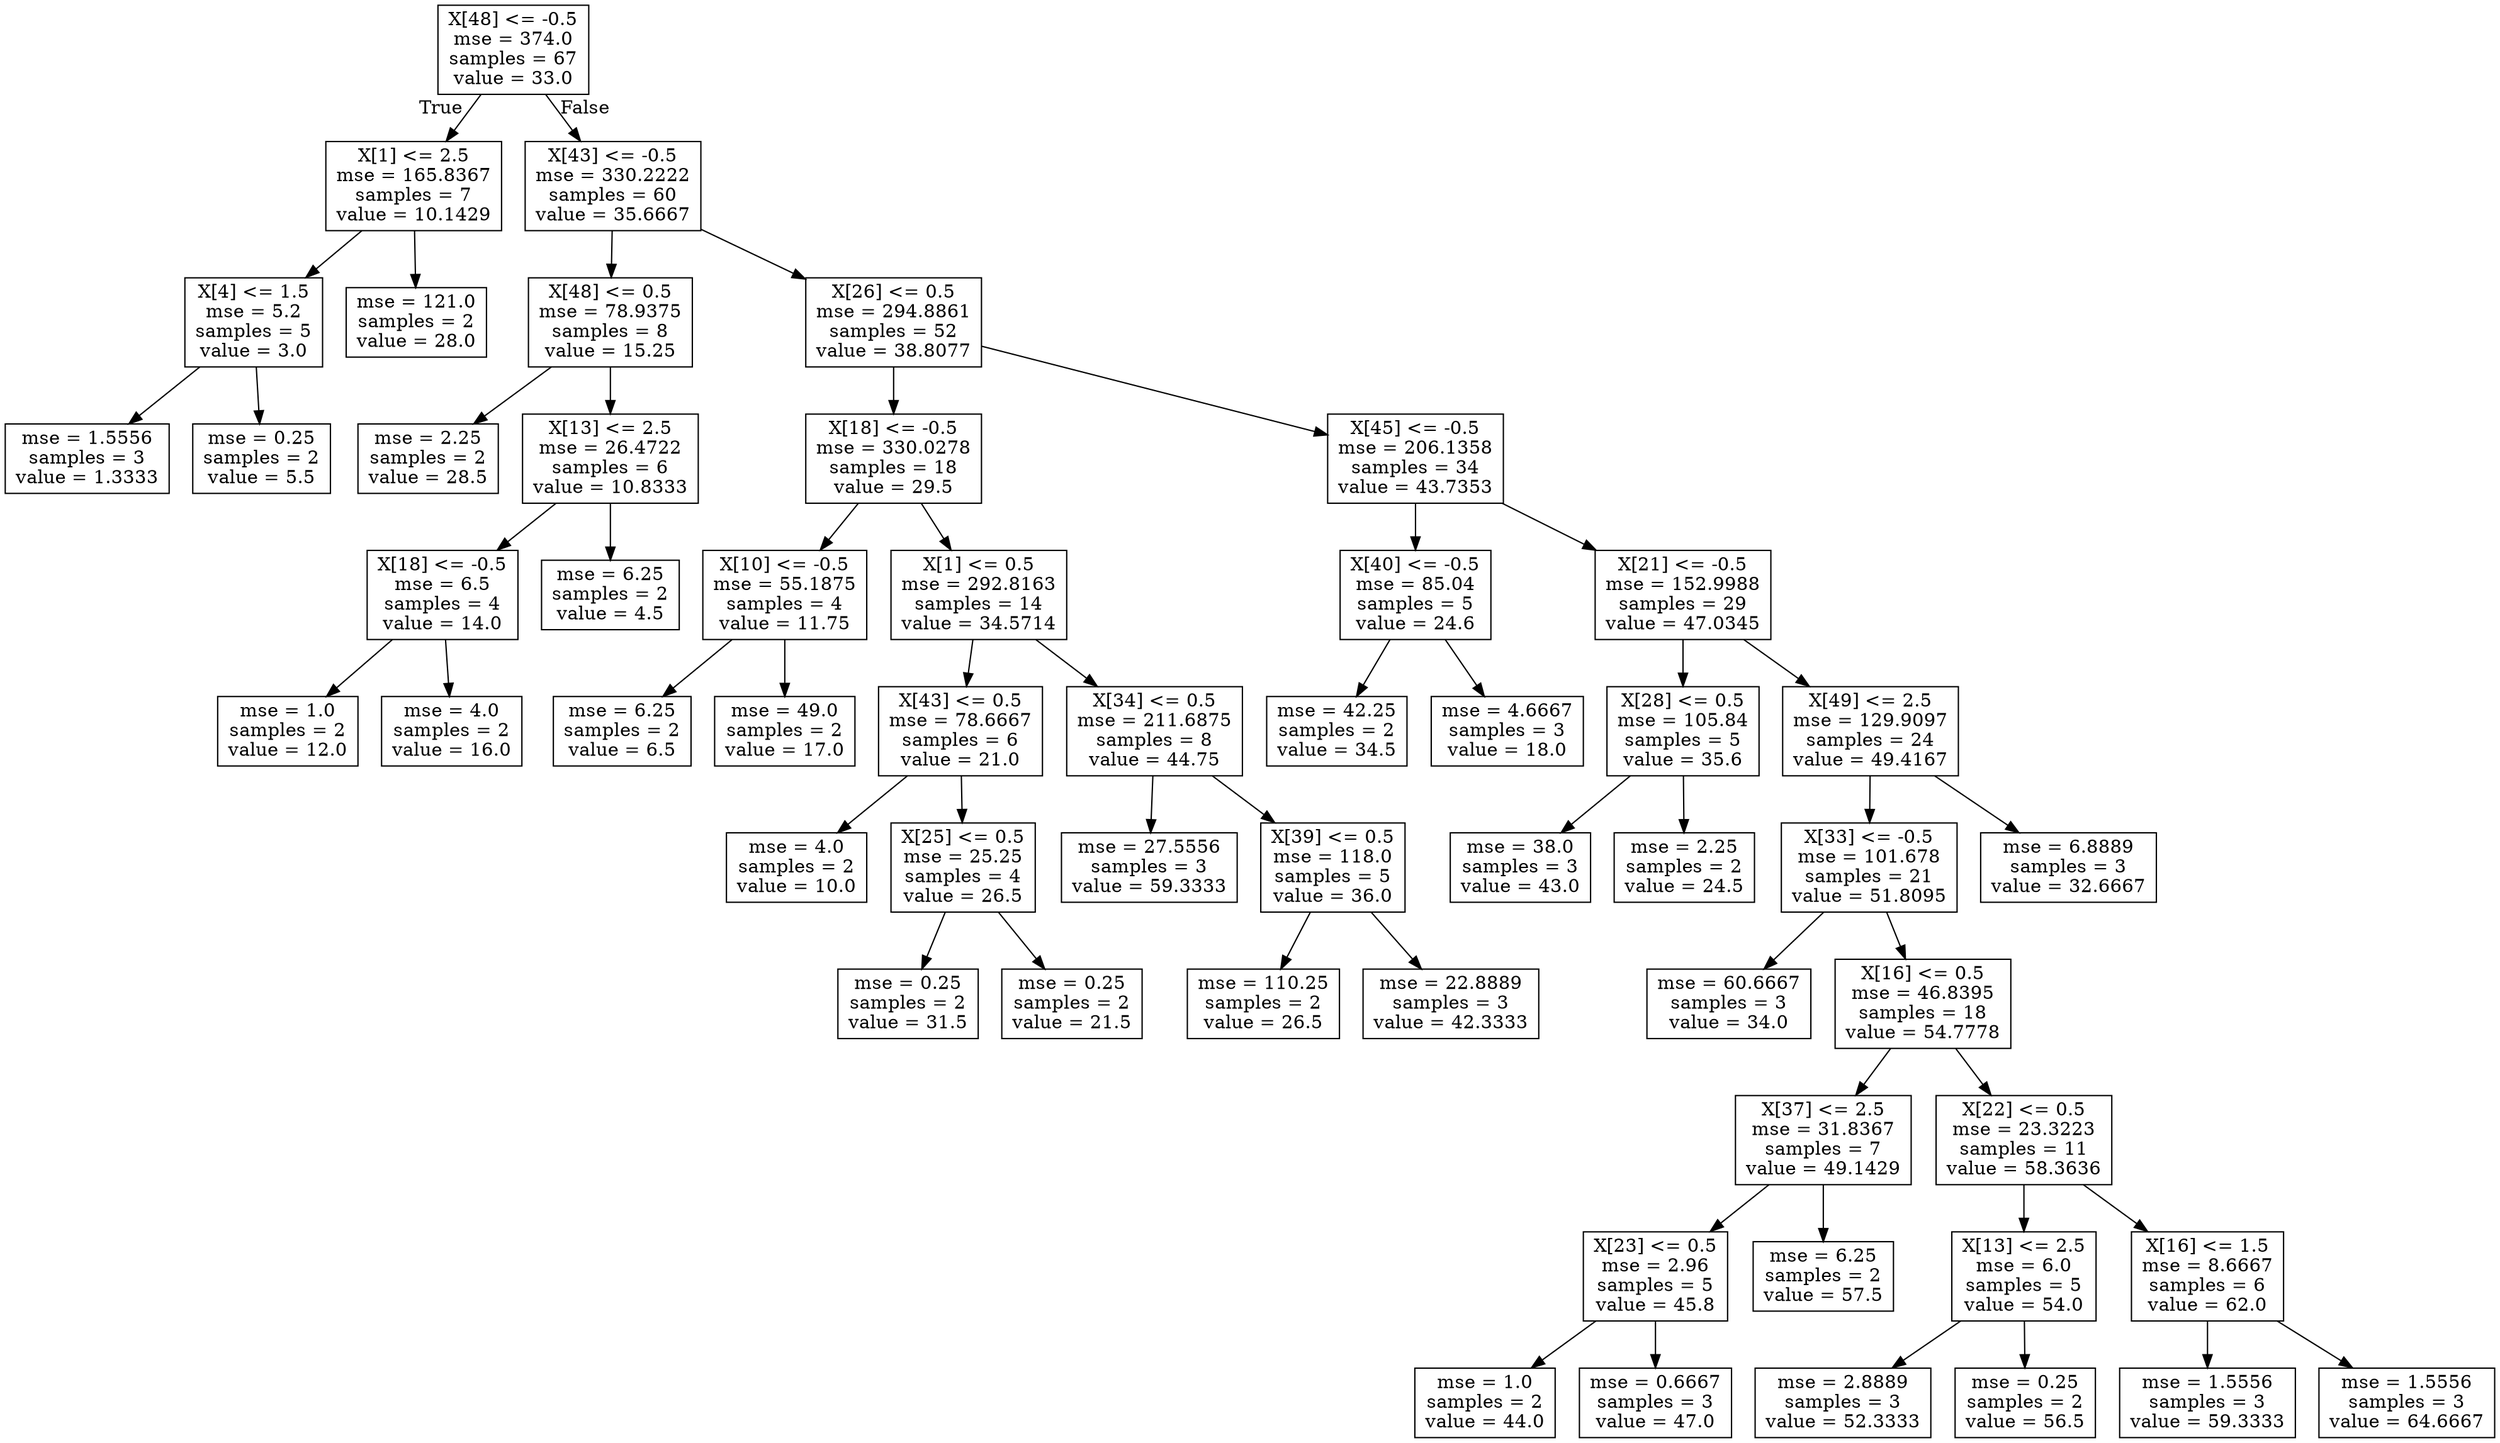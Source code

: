 digraph Tree {
node [shape=box] ;
0 [label="X[48] <= -0.5\nmse = 374.0\nsamples = 67\nvalue = 33.0"] ;
1 [label="X[1] <= 2.5\nmse = 165.8367\nsamples = 7\nvalue = 10.1429"] ;
0 -> 1 [labeldistance=2.5, labelangle=45, headlabel="True"] ;
2 [label="X[4] <= 1.5\nmse = 5.2\nsamples = 5\nvalue = 3.0"] ;
1 -> 2 ;
3 [label="mse = 1.5556\nsamples = 3\nvalue = 1.3333"] ;
2 -> 3 ;
4 [label="mse = 0.25\nsamples = 2\nvalue = 5.5"] ;
2 -> 4 ;
5 [label="mse = 121.0\nsamples = 2\nvalue = 28.0"] ;
1 -> 5 ;
6 [label="X[43] <= -0.5\nmse = 330.2222\nsamples = 60\nvalue = 35.6667"] ;
0 -> 6 [labeldistance=2.5, labelangle=-45, headlabel="False"] ;
7 [label="X[48] <= 0.5\nmse = 78.9375\nsamples = 8\nvalue = 15.25"] ;
6 -> 7 ;
8 [label="mse = 2.25\nsamples = 2\nvalue = 28.5"] ;
7 -> 8 ;
9 [label="X[13] <= 2.5\nmse = 26.4722\nsamples = 6\nvalue = 10.8333"] ;
7 -> 9 ;
10 [label="X[18] <= -0.5\nmse = 6.5\nsamples = 4\nvalue = 14.0"] ;
9 -> 10 ;
11 [label="mse = 1.0\nsamples = 2\nvalue = 12.0"] ;
10 -> 11 ;
12 [label="mse = 4.0\nsamples = 2\nvalue = 16.0"] ;
10 -> 12 ;
13 [label="mse = 6.25\nsamples = 2\nvalue = 4.5"] ;
9 -> 13 ;
14 [label="X[26] <= 0.5\nmse = 294.8861\nsamples = 52\nvalue = 38.8077"] ;
6 -> 14 ;
15 [label="X[18] <= -0.5\nmse = 330.0278\nsamples = 18\nvalue = 29.5"] ;
14 -> 15 ;
16 [label="X[10] <= -0.5\nmse = 55.1875\nsamples = 4\nvalue = 11.75"] ;
15 -> 16 ;
17 [label="mse = 6.25\nsamples = 2\nvalue = 6.5"] ;
16 -> 17 ;
18 [label="mse = 49.0\nsamples = 2\nvalue = 17.0"] ;
16 -> 18 ;
19 [label="X[1] <= 0.5\nmse = 292.8163\nsamples = 14\nvalue = 34.5714"] ;
15 -> 19 ;
20 [label="X[43] <= 0.5\nmse = 78.6667\nsamples = 6\nvalue = 21.0"] ;
19 -> 20 ;
21 [label="mse = 4.0\nsamples = 2\nvalue = 10.0"] ;
20 -> 21 ;
22 [label="X[25] <= 0.5\nmse = 25.25\nsamples = 4\nvalue = 26.5"] ;
20 -> 22 ;
23 [label="mse = 0.25\nsamples = 2\nvalue = 31.5"] ;
22 -> 23 ;
24 [label="mse = 0.25\nsamples = 2\nvalue = 21.5"] ;
22 -> 24 ;
25 [label="X[34] <= 0.5\nmse = 211.6875\nsamples = 8\nvalue = 44.75"] ;
19 -> 25 ;
26 [label="mse = 27.5556\nsamples = 3\nvalue = 59.3333"] ;
25 -> 26 ;
27 [label="X[39] <= 0.5\nmse = 118.0\nsamples = 5\nvalue = 36.0"] ;
25 -> 27 ;
28 [label="mse = 110.25\nsamples = 2\nvalue = 26.5"] ;
27 -> 28 ;
29 [label="mse = 22.8889\nsamples = 3\nvalue = 42.3333"] ;
27 -> 29 ;
30 [label="X[45] <= -0.5\nmse = 206.1358\nsamples = 34\nvalue = 43.7353"] ;
14 -> 30 ;
31 [label="X[40] <= -0.5\nmse = 85.04\nsamples = 5\nvalue = 24.6"] ;
30 -> 31 ;
32 [label="mse = 42.25\nsamples = 2\nvalue = 34.5"] ;
31 -> 32 ;
33 [label="mse = 4.6667\nsamples = 3\nvalue = 18.0"] ;
31 -> 33 ;
34 [label="X[21] <= -0.5\nmse = 152.9988\nsamples = 29\nvalue = 47.0345"] ;
30 -> 34 ;
35 [label="X[28] <= 0.5\nmse = 105.84\nsamples = 5\nvalue = 35.6"] ;
34 -> 35 ;
36 [label="mse = 38.0\nsamples = 3\nvalue = 43.0"] ;
35 -> 36 ;
37 [label="mse = 2.25\nsamples = 2\nvalue = 24.5"] ;
35 -> 37 ;
38 [label="X[49] <= 2.5\nmse = 129.9097\nsamples = 24\nvalue = 49.4167"] ;
34 -> 38 ;
39 [label="X[33] <= -0.5\nmse = 101.678\nsamples = 21\nvalue = 51.8095"] ;
38 -> 39 ;
40 [label="mse = 60.6667\nsamples = 3\nvalue = 34.0"] ;
39 -> 40 ;
41 [label="X[16] <= 0.5\nmse = 46.8395\nsamples = 18\nvalue = 54.7778"] ;
39 -> 41 ;
42 [label="X[37] <= 2.5\nmse = 31.8367\nsamples = 7\nvalue = 49.1429"] ;
41 -> 42 ;
43 [label="X[23] <= 0.5\nmse = 2.96\nsamples = 5\nvalue = 45.8"] ;
42 -> 43 ;
44 [label="mse = 1.0\nsamples = 2\nvalue = 44.0"] ;
43 -> 44 ;
45 [label="mse = 0.6667\nsamples = 3\nvalue = 47.0"] ;
43 -> 45 ;
46 [label="mse = 6.25\nsamples = 2\nvalue = 57.5"] ;
42 -> 46 ;
47 [label="X[22] <= 0.5\nmse = 23.3223\nsamples = 11\nvalue = 58.3636"] ;
41 -> 47 ;
48 [label="X[13] <= 2.5\nmse = 6.0\nsamples = 5\nvalue = 54.0"] ;
47 -> 48 ;
49 [label="mse = 2.8889\nsamples = 3\nvalue = 52.3333"] ;
48 -> 49 ;
50 [label="mse = 0.25\nsamples = 2\nvalue = 56.5"] ;
48 -> 50 ;
51 [label="X[16] <= 1.5\nmse = 8.6667\nsamples = 6\nvalue = 62.0"] ;
47 -> 51 ;
52 [label="mse = 1.5556\nsamples = 3\nvalue = 59.3333"] ;
51 -> 52 ;
53 [label="mse = 1.5556\nsamples = 3\nvalue = 64.6667"] ;
51 -> 53 ;
54 [label="mse = 6.8889\nsamples = 3\nvalue = 32.6667"] ;
38 -> 54 ;
}